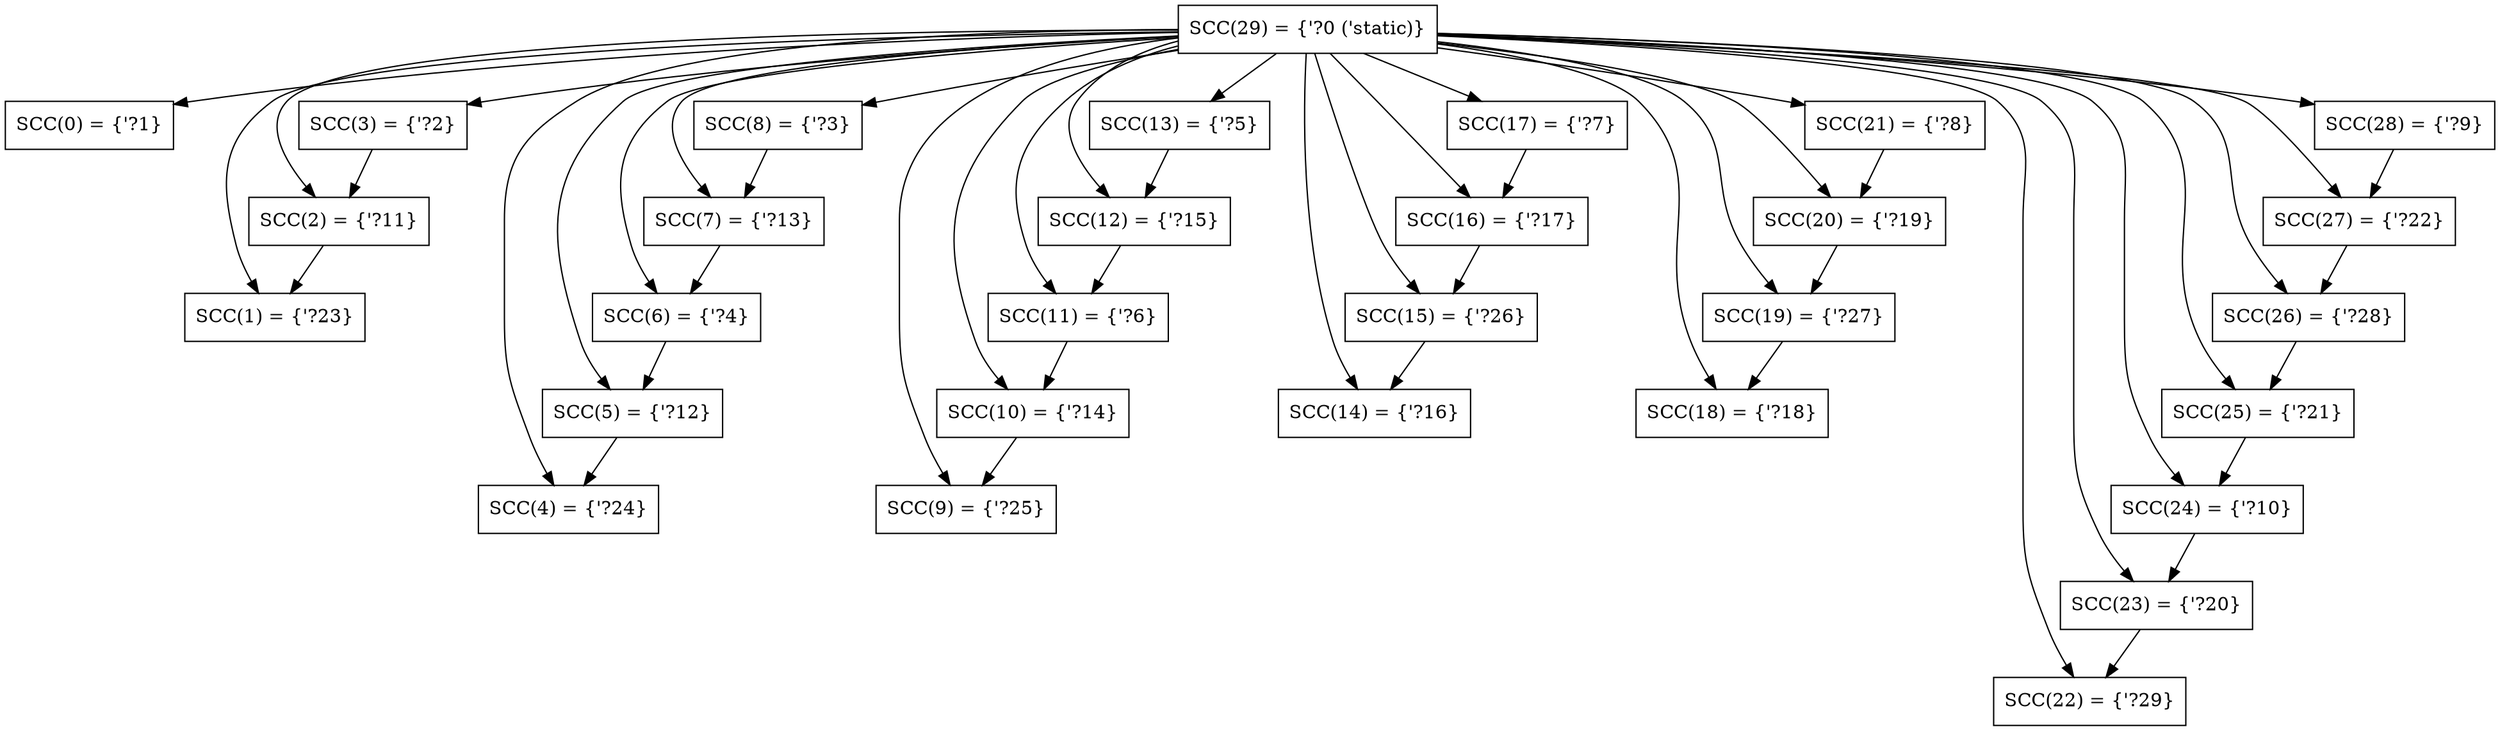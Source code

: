 digraph RegionInferenceContext {
    r0[label="SCC(0) = {\'?1}"][shape="box"];
    r1[label="SCC(1) = {\'?23}"][shape="box"];
    r2[label="SCC(2) = {\'?11}"][shape="box"];
    r3[label="SCC(3) = {\'?2}"][shape="box"];
    r4[label="SCC(4) = {\'?24}"][shape="box"];
    r5[label="SCC(5) = {\'?12}"][shape="box"];
    r6[label="SCC(6) = {\'?4}"][shape="box"];
    r7[label="SCC(7) = {\'?13}"][shape="box"];
    r8[label="SCC(8) = {\'?3}"][shape="box"];
    r9[label="SCC(9) = {\'?25}"][shape="box"];
    r10[label="SCC(10) = {\'?14}"][shape="box"];
    r11[label="SCC(11) = {\'?6}"][shape="box"];
    r12[label="SCC(12) = {\'?15}"][shape="box"];
    r13[label="SCC(13) = {\'?5}"][shape="box"];
    r14[label="SCC(14) = {\'?16}"][shape="box"];
    r15[label="SCC(15) = {\'?26}"][shape="box"];
    r16[label="SCC(16) = {\'?17}"][shape="box"];
    r17[label="SCC(17) = {\'?7}"][shape="box"];
    r18[label="SCC(18) = {\'?18}"][shape="box"];
    r19[label="SCC(19) = {\'?27}"][shape="box"];
    r20[label="SCC(20) = {\'?19}"][shape="box"];
    r21[label="SCC(21) = {\'?8}"][shape="box"];
    r22[label="SCC(22) = {\'?29}"][shape="box"];
    r23[label="SCC(23) = {\'?20}"][shape="box"];
    r24[label="SCC(24) = {\'?10}"][shape="box"];
    r25[label="SCC(25) = {\'?21}"][shape="box"];
    r26[label="SCC(26) = {\'?28}"][shape="box"];
    r27[label="SCC(27) = {\'?22}"][shape="box"];
    r28[label="SCC(28) = {\'?9}"][shape="box"];
    r29[label="SCC(29) = {\'?0 (\'static)}"][shape="box"];
    r2 -> r1[label=""];
    r3 -> r2[label=""];
    r5 -> r4[label=""];
    r6 -> r5[label=""];
    r7 -> r6[label=""];
    r8 -> r7[label=""];
    r10 -> r9[label=""];
    r11 -> r10[label=""];
    r12 -> r11[label=""];
    r13 -> r12[label=""];
    r15 -> r14[label=""];
    r16 -> r15[label=""];
    r17 -> r16[label=""];
    r19 -> r18[label=""];
    r20 -> r19[label=""];
    r21 -> r20[label=""];
    r23 -> r22[label=""];
    r24 -> r23[label=""];
    r25 -> r24[label=""];
    r26 -> r25[label=""];
    r27 -> r26[label=""];
    r28 -> r27[label=""];
    r29 -> r0[label=""];
    r29 -> r3[label=""];
    r29 -> r8[label=""];
    r29 -> r6[label=""];
    r29 -> r13[label=""];
    r29 -> r11[label=""];
    r29 -> r17[label=""];
    r29 -> r21[label=""];
    r29 -> r28[label=""];
    r29 -> r24[label=""];
    r29 -> r2[label=""];
    r29 -> r5[label=""];
    r29 -> r7[label=""];
    r29 -> r10[label=""];
    r29 -> r12[label=""];
    r29 -> r14[label=""];
    r29 -> r16[label=""];
    r29 -> r18[label=""];
    r29 -> r20[label=""];
    r29 -> r23[label=""];
    r29 -> r25[label=""];
    r29 -> r27[label=""];
    r29 -> r1[label=""];
    r29 -> r4[label=""];
    r29 -> r9[label=""];
    r29 -> r15[label=""];
    r29 -> r19[label=""];
    r29 -> r26[label=""];
    r29 -> r22[label=""];
}
